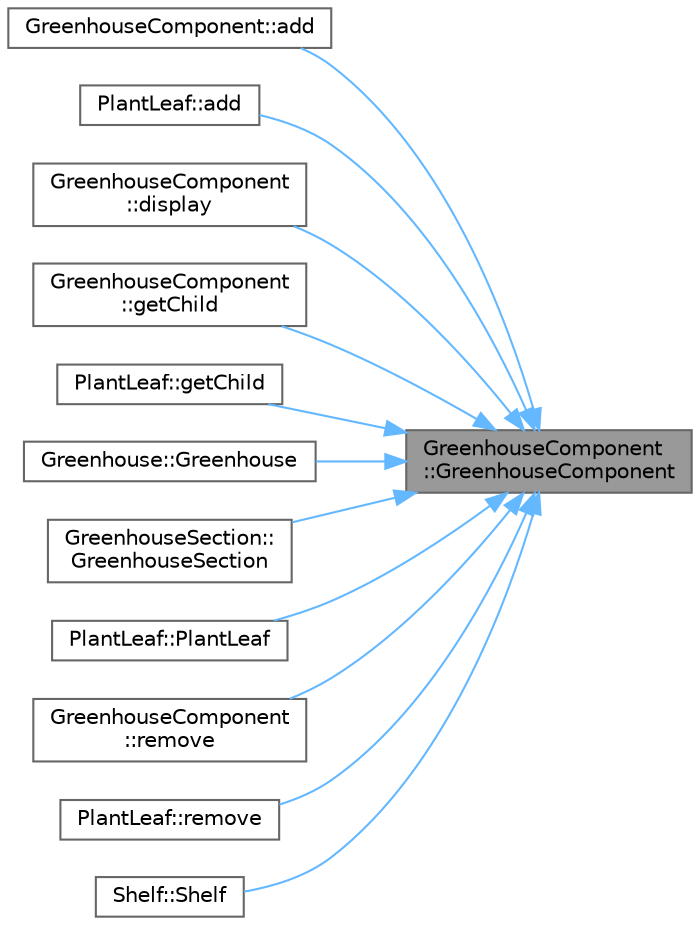 digraph "GreenhouseComponent::GreenhouseComponent"
{
 // INTERACTIVE_SVG=YES
 // LATEX_PDF_SIZE
  bgcolor="transparent";
  edge [fontname=Helvetica,fontsize=10,labelfontname=Helvetica,labelfontsize=10];
  node [fontname=Helvetica,fontsize=10,shape=box,height=0.2,width=0.4];
  rankdir="RL";
  Node1 [id="Node000001",label="GreenhouseComponent\l::GreenhouseComponent",height=0.2,width=0.4,color="gray40", fillcolor="grey60", style="filled", fontcolor="black",tooltip="Constructs a GreenhouseComponent with an optional name."];
  Node1 -> Node2 [id="edge1_Node000001_Node000002",dir="back",color="steelblue1",style="solid",tooltip=" "];
  Node2 [id="Node000002",label="GreenhouseComponent::add",height=0.2,width=0.4,color="grey40", fillcolor="white", style="filled",URL="$class_greenhouse_component.html#a84b0a4b84474f46c05d6f586815211c0",tooltip="Adds a child component to this component."];
  Node1 -> Node3 [id="edge2_Node000001_Node000003",dir="back",color="steelblue1",style="solid",tooltip=" "];
  Node3 [id="Node000003",label="PlantLeaf::add",height=0.2,width=0.4,color="grey40", fillcolor="white", style="filled",URL="$class_plant_leaf.html#a5a8f0011530985484ee745698cb3cd25",tooltip="No-op operation for leaf nodes - cannot add children."];
  Node1 -> Node4 [id="edge3_Node000001_Node000004",dir="back",color="steelblue1",style="solid",tooltip=" "];
  Node4 [id="Node000004",label="GreenhouseComponent\l::display",height=0.2,width=0.4,color="grey40", fillcolor="white", style="filled",URL="$class_greenhouse_component.html#a335e6d72c2c6ae4708d0da3a2cb40ff9",tooltip="Pure virtual method to display component information."];
  Node1 -> Node5 [id="edge4_Node000001_Node000005",dir="back",color="steelblue1",style="solid",tooltip=" "];
  Node5 [id="Node000005",label="GreenhouseComponent\l::getChild",height=0.2,width=0.4,color="grey40", fillcolor="white", style="filled",URL="$class_greenhouse_component.html#af9a2a5f97c2890a3057ea2686559fc51",tooltip="Retrieves a child component at the specified index."];
  Node1 -> Node6 [id="edge5_Node000001_Node000006",dir="back",color="steelblue1",style="solid",tooltip=" "];
  Node6 [id="Node000006",label="PlantLeaf::getChild",height=0.2,width=0.4,color="grey40", fillcolor="white", style="filled",URL="$class_plant_leaf.html#af7e66a79ee8a42bb14f02fa03a1182e6",tooltip="Always returns nullptr for leaf nodes."];
  Node1 -> Node7 [id="edge6_Node000001_Node000007",dir="back",color="steelblue1",style="solid",tooltip=" "];
  Node7 [id="Node000007",label="Greenhouse::Greenhouse",height=0.2,width=0.4,color="grey40", fillcolor="white", style="filled",URL="$class_greenhouse.html#a2351f13d5ab6e655b5bda264411be99f",tooltip="Constructs a Greenhouse with a given name."];
  Node1 -> Node8 [id="edge7_Node000001_Node000008",dir="back",color="steelblue1",style="solid",tooltip=" "];
  Node8 [id="Node000008",label="GreenhouseSection::\lGreenhouseSection",height=0.2,width=0.4,color="grey40", fillcolor="white", style="filled",URL="$class_greenhouse_section.html#a54b79499aff98f9a3e809eaf92351519",tooltip="Constructs a GreenhouseSection with a type and name."];
  Node1 -> Node9 [id="edge8_Node000001_Node000009",dir="back",color="steelblue1",style="solid",tooltip=" "];
  Node9 [id="Node000009",label="PlantLeaf::PlantLeaf",height=0.2,width=0.4,color="grey40", fillcolor="white", style="filled",URL="$class_plant_leaf.html#a04ac1a0cc496ab10d1c81fe13031e1a0",tooltip="Constructs a PlantLeaf wrapping a Plant object."];
  Node1 -> Node10 [id="edge9_Node000001_Node000010",dir="back",color="steelblue1",style="solid",tooltip=" "];
  Node10 [id="Node000010",label="GreenhouseComponent\l::remove",height=0.2,width=0.4,color="grey40", fillcolor="white", style="filled",URL="$class_greenhouse_component.html#af8b5d2085145f9f889abef86ea409cb4",tooltip="Removes a child component from this component."];
  Node1 -> Node11 [id="edge10_Node000001_Node000011",dir="back",color="steelblue1",style="solid",tooltip=" "];
  Node11 [id="Node000011",label="PlantLeaf::remove",height=0.2,width=0.4,color="grey40", fillcolor="white", style="filled",URL="$class_plant_leaf.html#a05f21affe5b0bb3d0973c60171d22d69",tooltip="No-op operation for leaf nodes - cannot remove children."];
  Node1 -> Node12 [id="edge11_Node000001_Node000012",dir="back",color="steelblue1",style="solid",tooltip=" "];
  Node12 [id="Node000012",label="Shelf::Shelf",height=0.2,width=0.4,color="grey40", fillcolor="white", style="filled",URL="$class_shelf.html#a7ea51dac78eb3e2429ff8b97ae2d5a96",tooltip="Constructs a Shelf with a number and name."];
}

